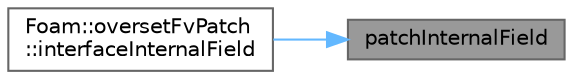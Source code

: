digraph "patchInternalField"
{
 // LATEX_PDF_SIZE
  bgcolor="transparent";
  edge [fontname=Helvetica,fontsize=10,labelfontname=Helvetica,labelfontsize=10];
  node [fontname=Helvetica,fontsize=10,shape=box,height=0.2,width=0.4];
  rankdir="RL";
  Node1 [id="Node000001",label="patchInternalField",height=0.2,width=0.4,color="gray40", fillcolor="grey60", style="filled", fontcolor="black",tooltip=" "];
  Node1 -> Node2 [id="edge1_Node000001_Node000002",dir="back",color="steelblue1",style="solid",tooltip=" "];
  Node2 [id="Node000002",label="Foam::oversetFvPatch\l::interfaceInternalField",height=0.2,width=0.4,color="grey40", fillcolor="white", style="filled",URL="$classFoam_1_1oversetFvPatch.html#aa8871ae0f8409c5f343da9516cd8c846",tooltip=" "];
}
